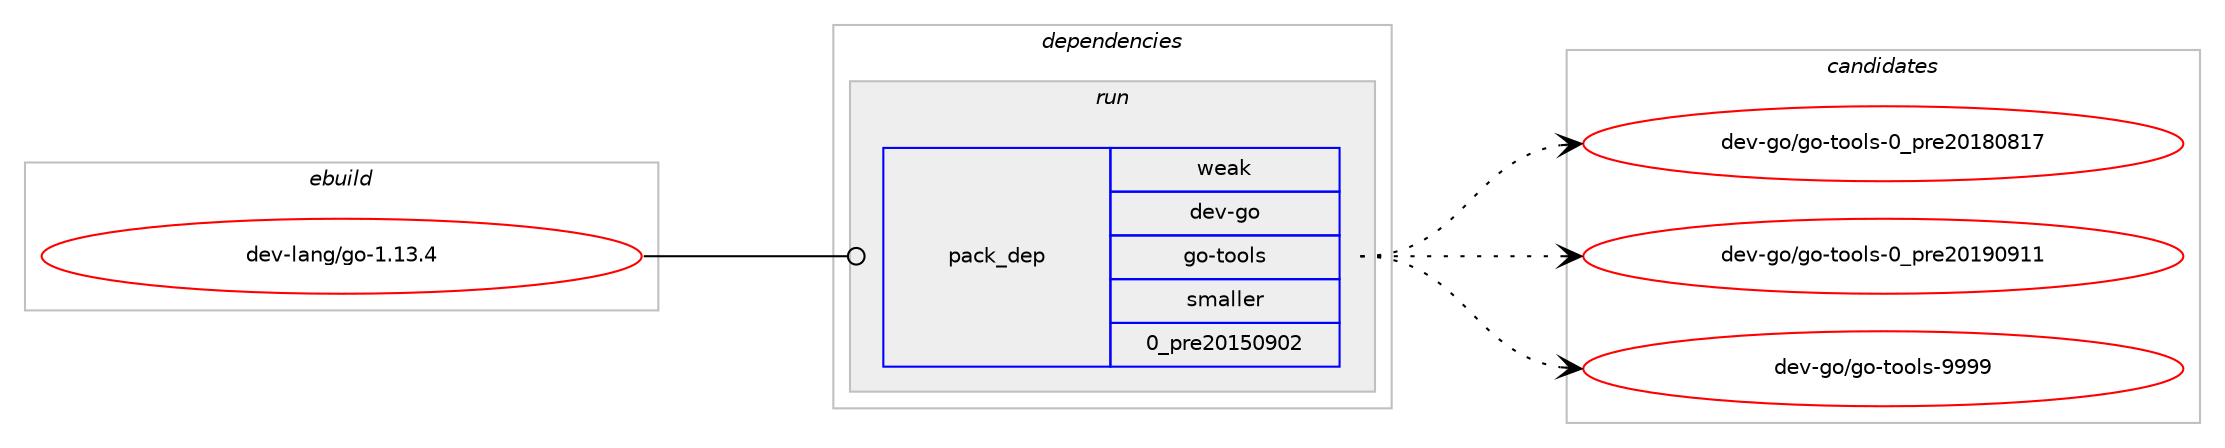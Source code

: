 digraph prolog {

# *************
# Graph options
# *************

newrank=true;
concentrate=true;
compound=true;
graph [rankdir=LR,fontname=Helvetica,fontsize=10,ranksep=1.5];#, ranksep=2.5, nodesep=0.2];
edge  [arrowhead=vee];
node  [fontname=Helvetica,fontsize=10];

# **********
# The ebuild
# **********

subgraph cluster_leftcol {
color=gray;
rank=same;
label=<<i>ebuild</i>>;
id [label="dev-lang/go-1.13.4", color=red, width=4, href="../dev-lang/go-1.13.4.svg"];
}

# ****************
# The dependencies
# ****************

subgraph cluster_midcol {
color=gray;
label=<<i>dependencies</i>>;
subgraph cluster_compile {
fillcolor="#eeeeee";
style=filled;
label=<<i>compile</i>>;
}
subgraph cluster_compileandrun {
fillcolor="#eeeeee";
style=filled;
label=<<i>compile and run</i>>;
}
subgraph cluster_run {
fillcolor="#eeeeee";
style=filled;
label=<<i>run</i>>;
subgraph pack417242 {
dependency558270 [label=<<TABLE BORDER="0" CELLBORDER="1" CELLSPACING="0" CELLPADDING="4" WIDTH="220"><TR><TD ROWSPAN="6" CELLPADDING="30">pack_dep</TD></TR><TR><TD WIDTH="110">weak</TD></TR><TR><TD>dev-go</TD></TR><TR><TD>go-tools</TD></TR><TR><TD>smaller</TD></TR><TR><TD>0_pre20150902</TD></TR></TABLE>>, shape=none, color=blue];
}
id:e -> dependency558270:w [weight=20,style="solid",arrowhead="odot"];
}
}

# **************
# The candidates
# **************

subgraph cluster_choices {
rank=same;
color=gray;
label=<<i>candidates</i>>;

subgraph choice417242 {
color=black;
nodesep=1;
choice1001011184510311147103111451161111111081154548951121141015048495648564955 [label="dev-go/go-tools-0_pre20180817", color=red, width=4,href="../dev-go/go-tools-0_pre20180817.svg"];
choice1001011184510311147103111451161111111081154548951121141015048495748574949 [label="dev-go/go-tools-0_pre20190911", color=red, width=4,href="../dev-go/go-tools-0_pre20190911.svg"];
choice1001011184510311147103111451161111111081154557575757 [label="dev-go/go-tools-9999", color=red, width=4,href="../dev-go/go-tools-9999.svg"];
dependency558270:e -> choice1001011184510311147103111451161111111081154548951121141015048495648564955:w [style=dotted,weight="100"];
dependency558270:e -> choice1001011184510311147103111451161111111081154548951121141015048495748574949:w [style=dotted,weight="100"];
dependency558270:e -> choice1001011184510311147103111451161111111081154557575757:w [style=dotted,weight="100"];
}
}

}
